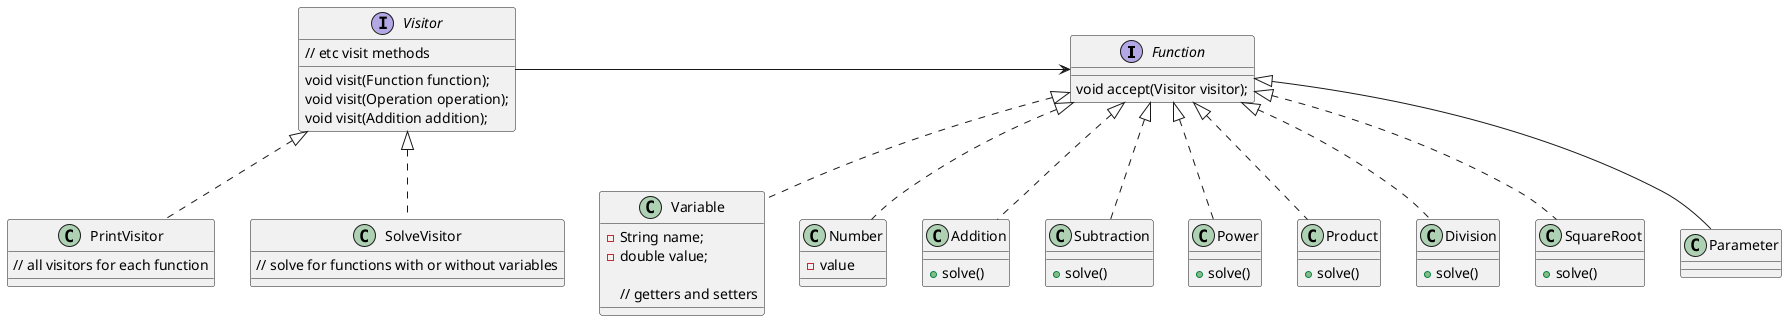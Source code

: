 @startuml MathEngine

interface Function {
    void accept(Visitor visitor);
}


class Variable implements Function {
    - String name;
    - double value;

    // getters and setters
}
class Number implements Function {
    - value
}

class Addition implements Function {
    + solve()
}
class Subtraction implements Function {
    + solve()
}
class Power implements Function {
    + solve()
}
class Product implements Function {
    + solve()
}
class Division implements Function {
    + solve()
}
class SquareRoot implements Function {
    + solve()
}


interface Visitor {
    void visit(Function function);
    void visit(Operation operation);
    void visit(Addition addition);
    // etc visit methods
}

class PrintVisitor implements Visitor {
    // all visitors for each function
}
class SolveVisitor implements Visitor {
    // solve for functions with or without variables
}

Visitor -> Function

Function <|-- Parameter

@enduml

' La función en si tiene que ser un composite y
' algunas operaciones como printear, resolver o
' listar variables pueden hacerse con visitors